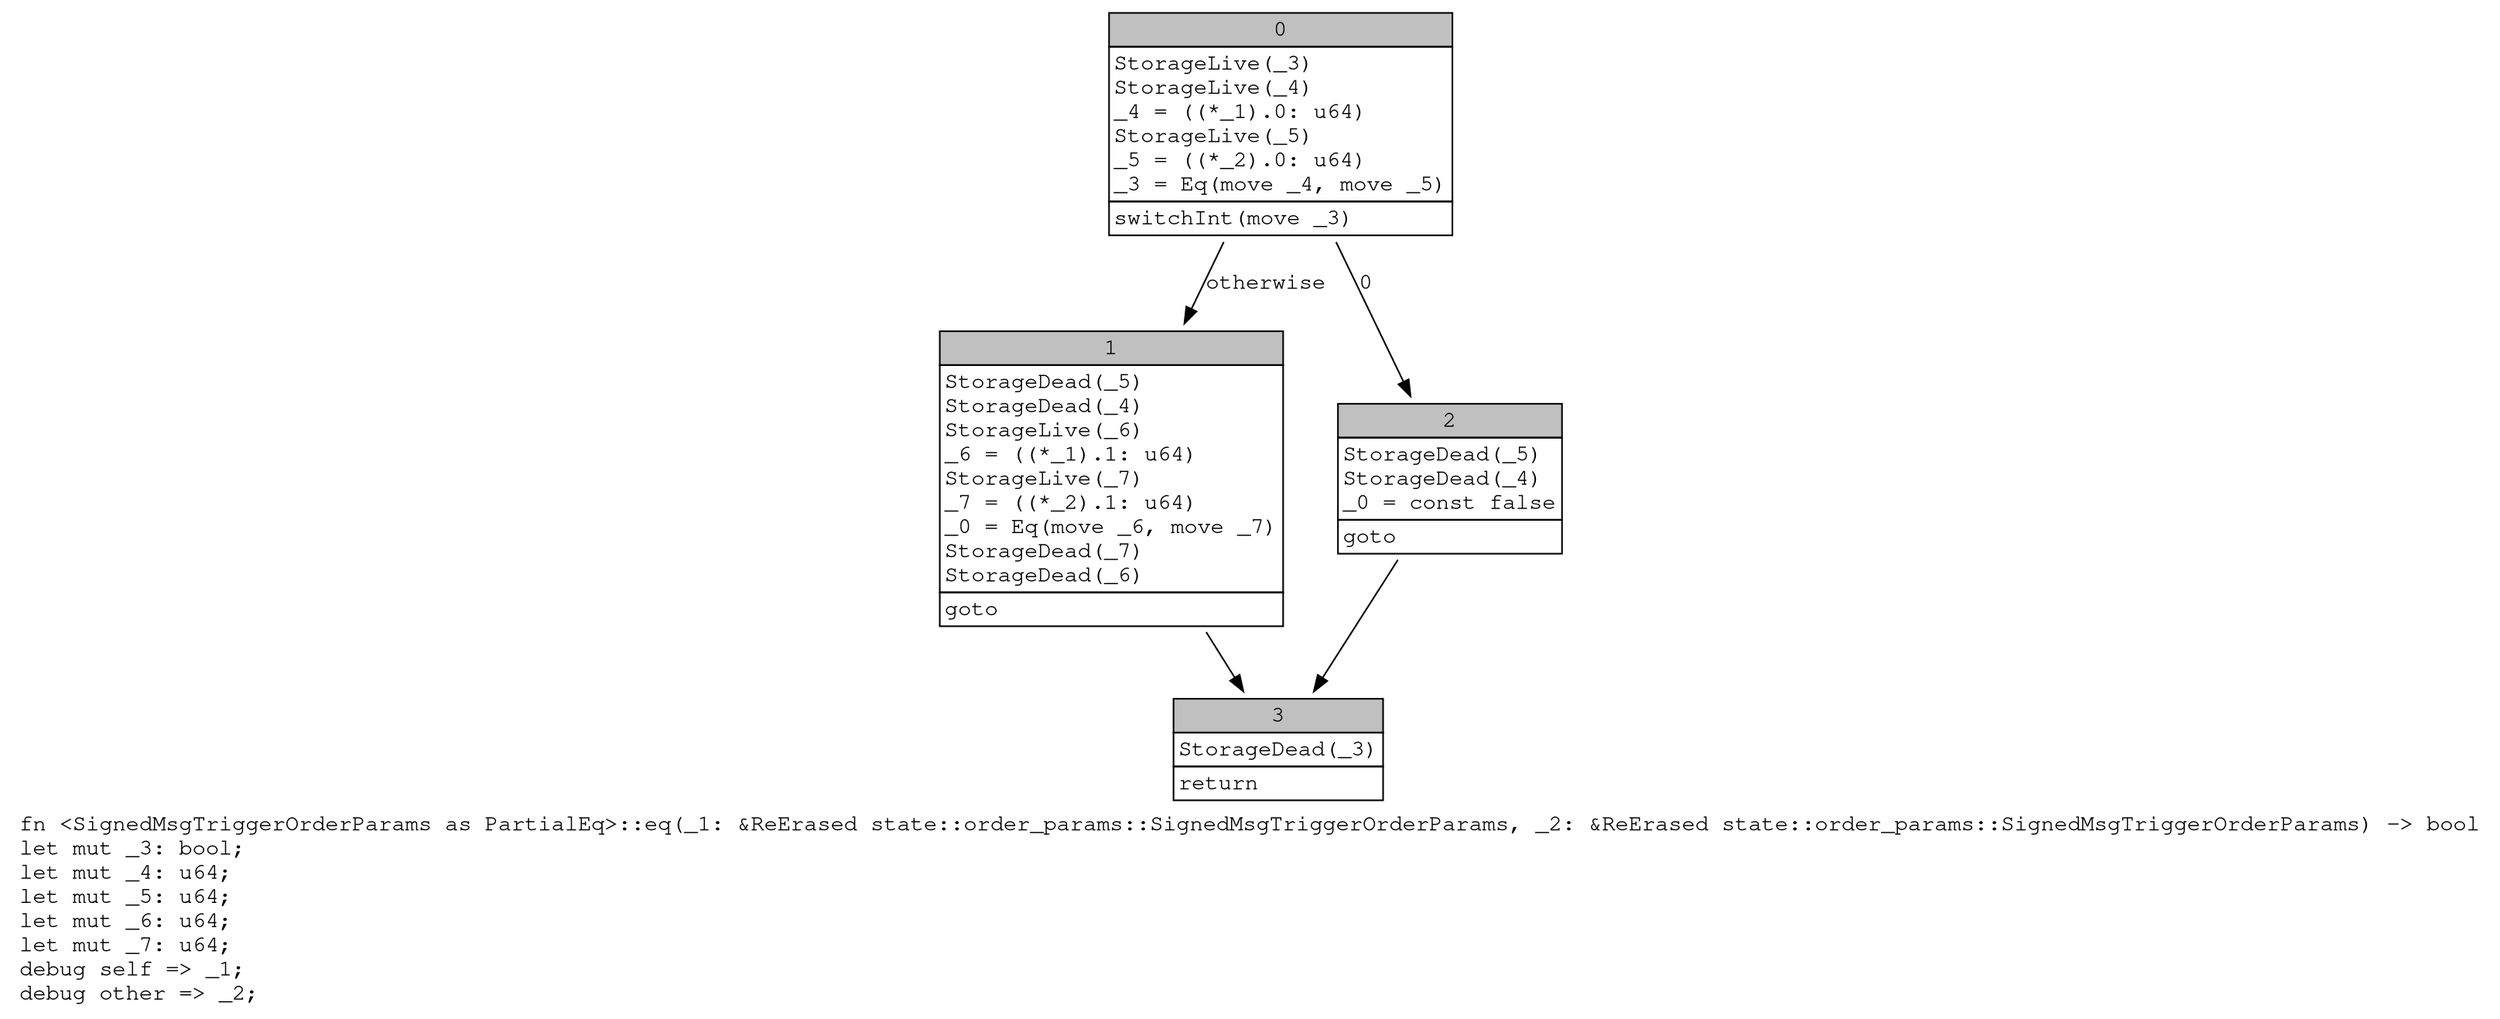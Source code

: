 digraph Mir_0_16980 {
    graph [fontname="Courier, monospace"];
    node [fontname="Courier, monospace"];
    edge [fontname="Courier, monospace"];
    label=<fn &lt;SignedMsgTriggerOrderParams as PartialEq&gt;::eq(_1: &amp;ReErased state::order_params::SignedMsgTriggerOrderParams, _2: &amp;ReErased state::order_params::SignedMsgTriggerOrderParams) -&gt; bool<br align="left"/>let mut _3: bool;<br align="left"/>let mut _4: u64;<br align="left"/>let mut _5: u64;<br align="left"/>let mut _6: u64;<br align="left"/>let mut _7: u64;<br align="left"/>debug self =&gt; _1;<br align="left"/>debug other =&gt; _2;<br align="left"/>>;
    bb0__0_16980 [shape="none", label=<<table border="0" cellborder="1" cellspacing="0"><tr><td bgcolor="gray" align="center" colspan="1">0</td></tr><tr><td align="left" balign="left">StorageLive(_3)<br/>StorageLive(_4)<br/>_4 = ((*_1).0: u64)<br/>StorageLive(_5)<br/>_5 = ((*_2).0: u64)<br/>_3 = Eq(move _4, move _5)<br/></td></tr><tr><td align="left">switchInt(move _3)</td></tr></table>>];
    bb1__0_16980 [shape="none", label=<<table border="0" cellborder="1" cellspacing="0"><tr><td bgcolor="gray" align="center" colspan="1">1</td></tr><tr><td align="left" balign="left">StorageDead(_5)<br/>StorageDead(_4)<br/>StorageLive(_6)<br/>_6 = ((*_1).1: u64)<br/>StorageLive(_7)<br/>_7 = ((*_2).1: u64)<br/>_0 = Eq(move _6, move _7)<br/>StorageDead(_7)<br/>StorageDead(_6)<br/></td></tr><tr><td align="left">goto</td></tr></table>>];
    bb2__0_16980 [shape="none", label=<<table border="0" cellborder="1" cellspacing="0"><tr><td bgcolor="gray" align="center" colspan="1">2</td></tr><tr><td align="left" balign="left">StorageDead(_5)<br/>StorageDead(_4)<br/>_0 = const false<br/></td></tr><tr><td align="left">goto</td></tr></table>>];
    bb3__0_16980 [shape="none", label=<<table border="0" cellborder="1" cellspacing="0"><tr><td bgcolor="gray" align="center" colspan="1">3</td></tr><tr><td align="left" balign="left">StorageDead(_3)<br/></td></tr><tr><td align="left">return</td></tr></table>>];
    bb0__0_16980 -> bb2__0_16980 [label="0"];
    bb0__0_16980 -> bb1__0_16980 [label="otherwise"];
    bb1__0_16980 -> bb3__0_16980 [label=""];
    bb2__0_16980 -> bb3__0_16980 [label=""];
}
